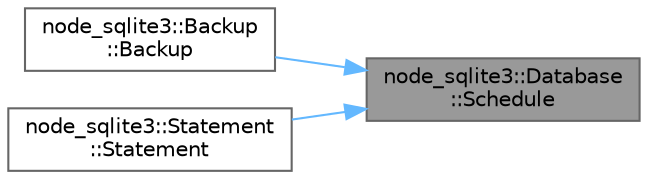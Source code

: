 digraph "node_sqlite3::Database::Schedule"
{
 // LATEX_PDF_SIZE
  bgcolor="transparent";
  edge [fontname=Helvetica,fontsize=10,labelfontname=Helvetica,labelfontsize=10];
  node [fontname=Helvetica,fontsize=10,shape=box,height=0.2,width=0.4];
  rankdir="RL";
  Node1 [id="Node000001",label="node_sqlite3::Database\l::Schedule",height=0.2,width=0.4,color="gray40", fillcolor="grey60", style="filled", fontcolor="black",tooltip=" "];
  Node1 -> Node2 [id="edge1_Node000001_Node000002",dir="back",color="steelblue1",style="solid",tooltip=" "];
  Node2 [id="Node000002",label="node_sqlite3::Backup\l::Backup",height=0.2,width=0.4,color="grey40", fillcolor="white", style="filled",URL="$classnode__sqlite3_1_1_backup.html#a2f7c7f434b24b3f36f1f6aa9b3ef1fbc",tooltip=" "];
  Node1 -> Node3 [id="edge2_Node000001_Node000003",dir="back",color="steelblue1",style="solid",tooltip=" "];
  Node3 [id="Node000003",label="node_sqlite3::Statement\l::Statement",height=0.2,width=0.4,color="grey40", fillcolor="white", style="filled",URL="$classnode__sqlite3_1_1_statement.html#a44a25df6ae24c70d0a13279687113666",tooltip=" "];
}
